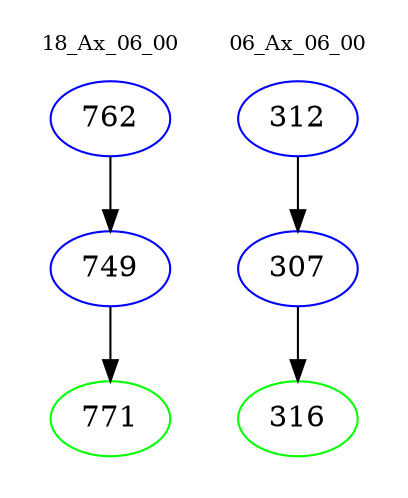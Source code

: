 digraph{
subgraph cluster_0 {
color = white
label = "18_Ax_06_00";
fontsize=10;
T0_762 [label="762", color="blue"]
T0_762 -> T0_749 [color="black"]
T0_749 [label="749", color="blue"]
T0_749 -> T0_771 [color="black"]
T0_771 [label="771", color="green"]
}
subgraph cluster_1 {
color = white
label = "06_Ax_06_00";
fontsize=10;
T1_312 [label="312", color="blue"]
T1_312 -> T1_307 [color="black"]
T1_307 [label="307", color="blue"]
T1_307 -> T1_316 [color="black"]
T1_316 [label="316", color="green"]
}
}
